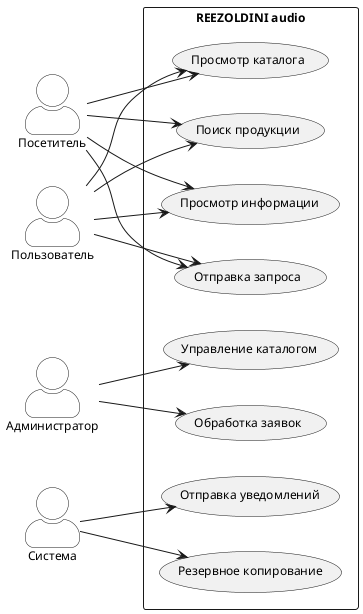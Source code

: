 @startuml REEZOLDINI Audio Use Case Diagram
skinparam defaultFontName Arial
skinparam defaultFontSize 12
skinparam defaultTextAlignment center
skinparam charset UTF-8

skinparam actorStyle awesome
skinparam packageStyle rectangle
skinparam shadowing false

left to right direction

actor "Посетитель" as Guest #white
actor "Пользователь" as User #white
actor "Администратор" as Admin #white
actor "Система" as System #white

rectangle "REEZOLDINI audio" {
    usecase "Просмотр каталога" as UC1
    usecase "Поиск продукции" as UC2
    usecase "Просмотр информации" as UC3
    usecase "Отправка запроса" as UC4
    usecase "Управление каталогом" as UC5
    usecase "Обработка заявок" as UC6
    usecase "Отправка уведомлений" as UC7
    usecase "Резервное копирование" as UC8
}

Guest --> UC1
Guest --> UC2
Guest --> UC3
Guest --> UC4

User --> UC1
User --> UC2
User --> UC3
User --> UC4

Admin --> UC5
Admin --> UC6

System --> UC7
System --> UC8

@enduml
